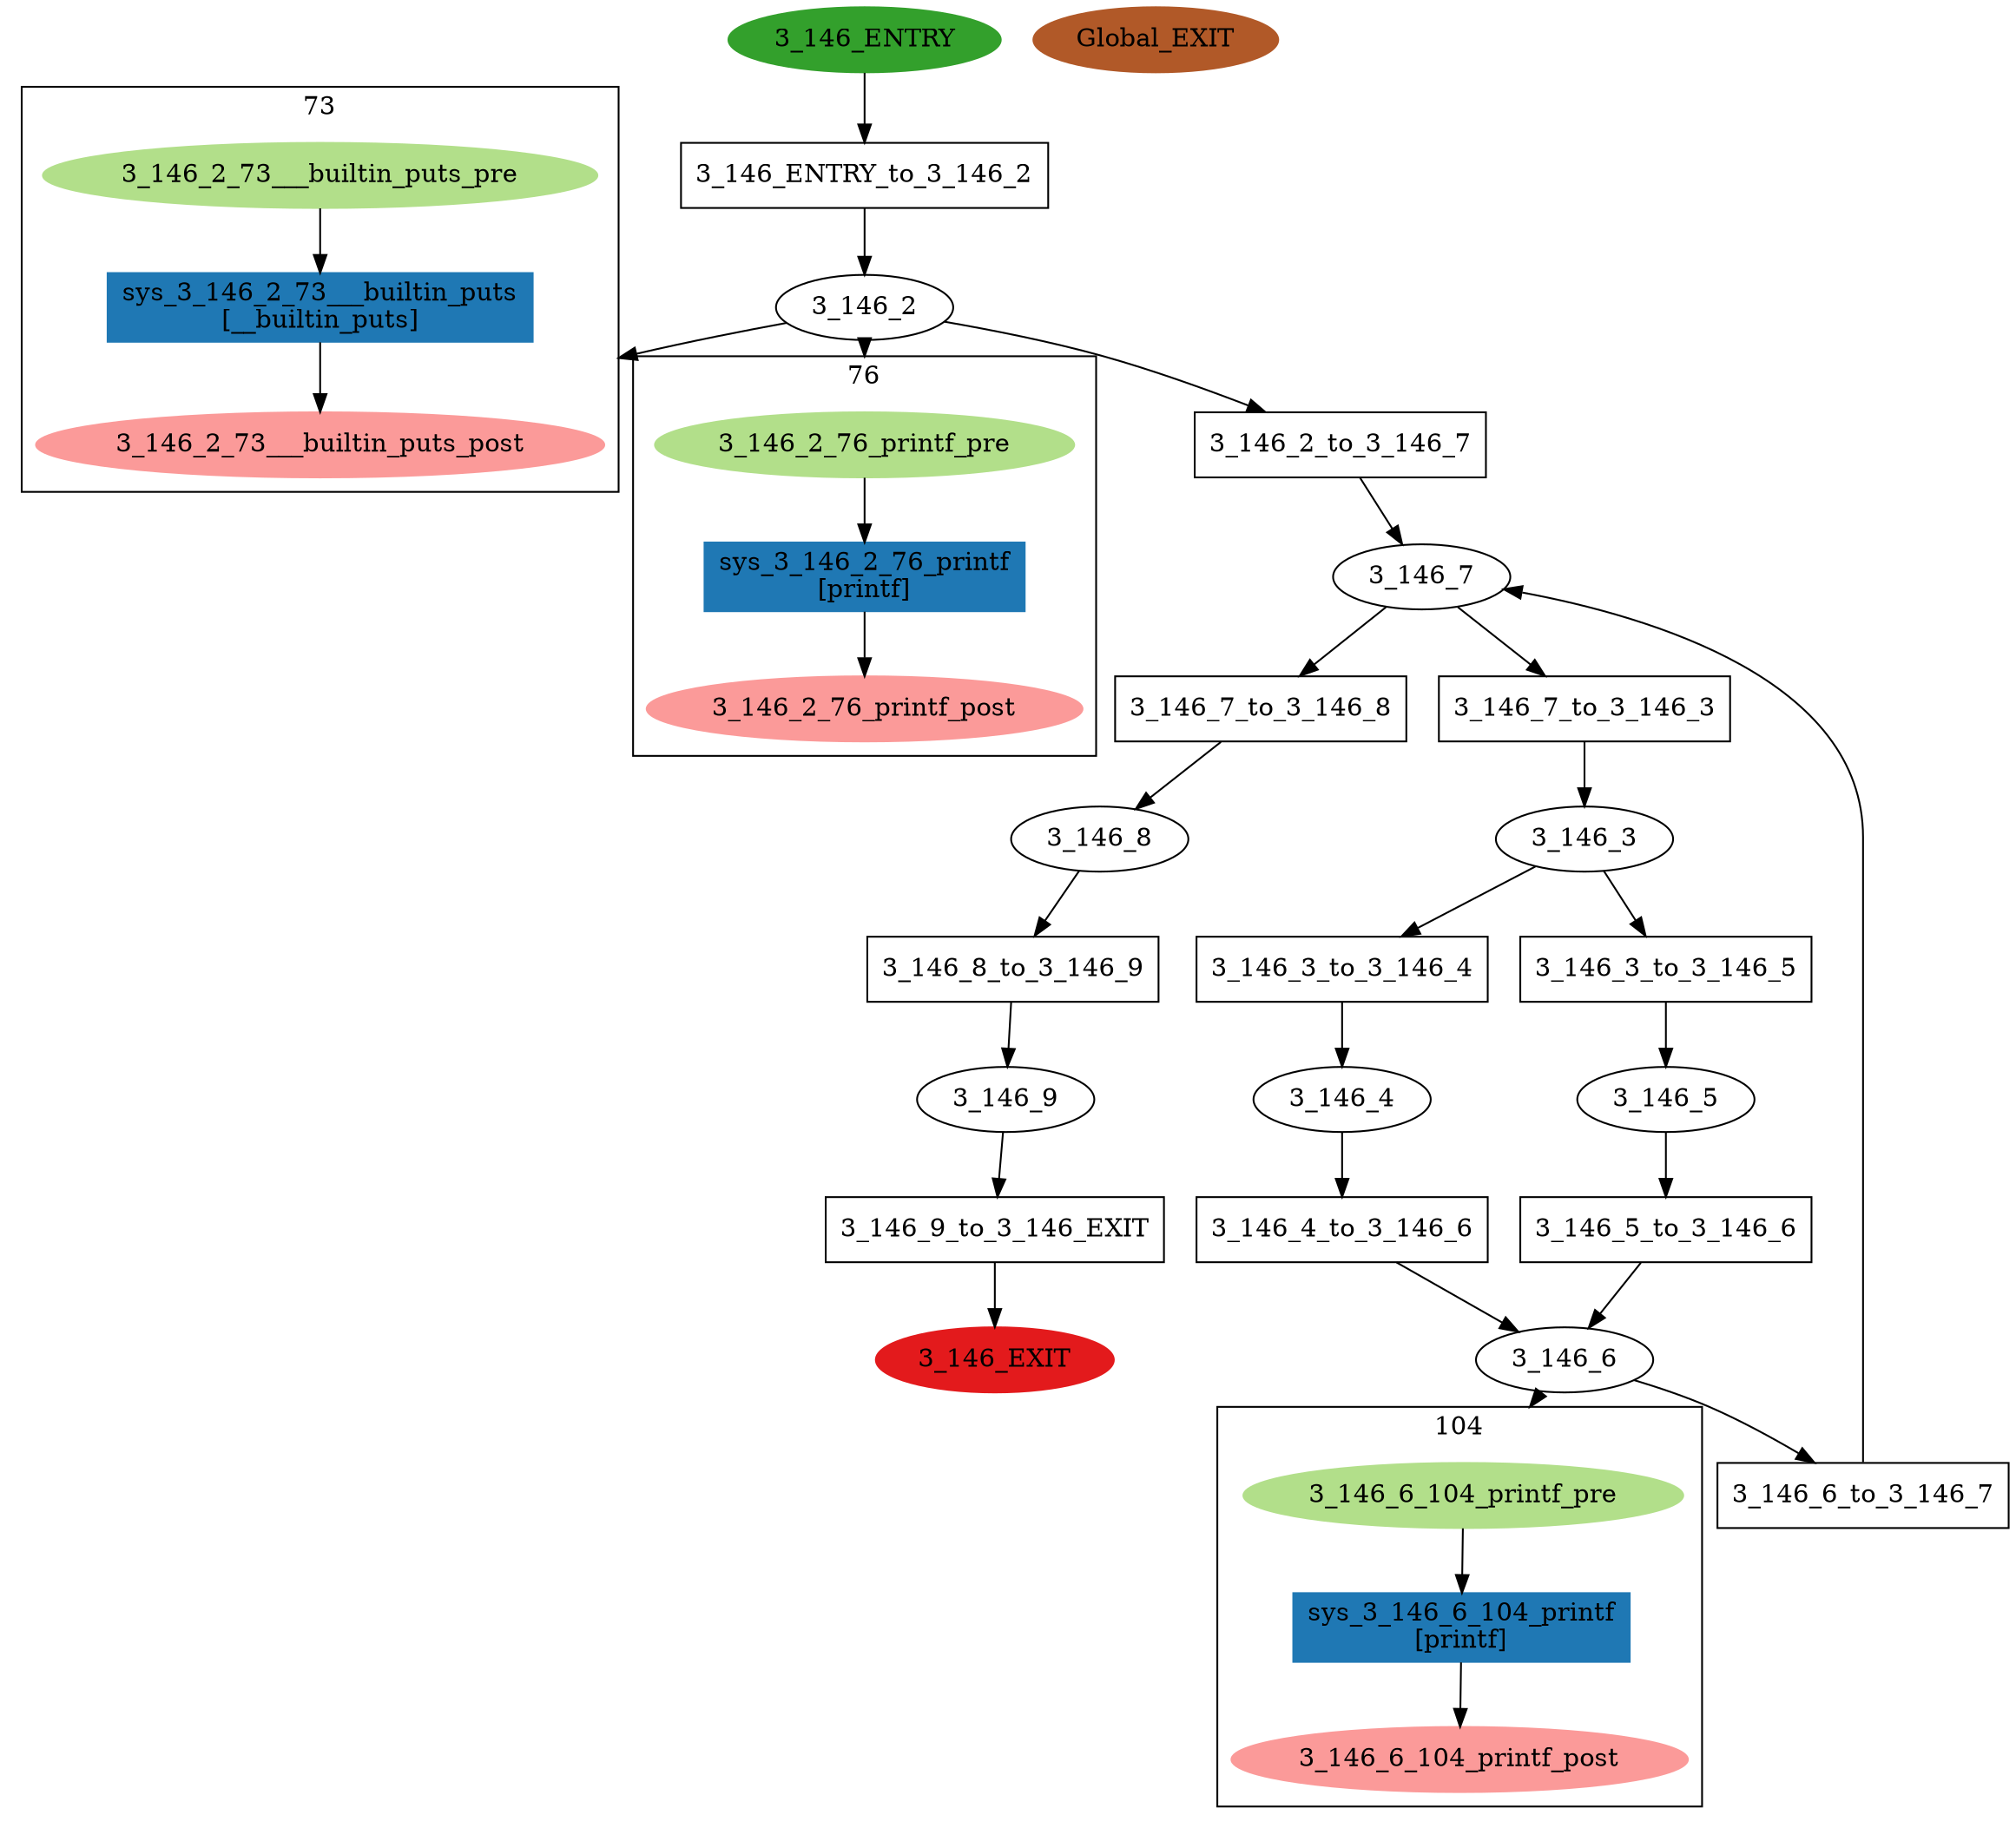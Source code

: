 digraph model { 
compound=true; 
node  [style="filled", colorscheme="paired12"];  "3_146_8" [shape=ellipse, style=""];
  "3_146_9" [shape=ellipse, style=""];
  "3_146_3" [shape=ellipse, style=""];
  "3_146_2" [shape=ellipse, style=""];
subgraph "cluster_3_146_2_73" { 
label="73"  "3_146_2_73___builtin_puts_post" [shape=ellipse, style=""];
  "3_146_2_73___builtin_puts_pre" [shape=ellipse, style=""];
  "sys_3_146_2_73___builtin_puts" [shape=box, style=""];
  "sys_3_146_2_73___builtin_puts" [color=2, style=filled];
  "sys_3_146_2_73___builtin_puts" [label="sys_3_146_2_73___builtin_puts\n[__builtin_puts]"];
  "sys_3_146_2_73___builtin_puts" -> "3_146_2_73___builtin_puts_post" [label="", arrowhead="normal"];
  "3_146_2_73___builtin_puts_pre" -> "sys_3_146_2_73___builtin_puts" [label="", arrowhead="normal"];
}
  "3_146_2" -> "3_146_2_73___builtin_puts_post" [lhead="cluster_3_146_2_73"];
  "3_146_2_73___builtin_puts_pre" [color=3, style=filled];
  "3_146_2_73___builtin_puts_post" [color=5, style=filled];
subgraph "cluster_3_146_2_76" { 
label="76"  "3_146_2_76_printf_pre" [shape=ellipse, style=""];
  "3_146_2_76_printf_post" [shape=ellipse, style=""];
  "sys_3_146_2_76_printf" [shape=box, style=""];
  "sys_3_146_2_76_printf" [color=2, style=filled];
  "sys_3_146_2_76_printf" [label="sys_3_146_2_76_printf\n[printf]"];
  "sys_3_146_2_76_printf" -> "3_146_2_76_printf_post" [label="", arrowhead="normal"];
  "3_146_2_76_printf_pre" -> "sys_3_146_2_76_printf" [label="", arrowhead="normal"];
}
  "3_146_2" -> "3_146_2_76_printf_pre" [lhead="cluster_3_146_2_76"];
  "3_146_2_76_printf_pre" [color=3, style=filled];
  "3_146_2_76_printf_post" [color=5, style=filled];
  "3_146_5" [shape=ellipse, style=""];
  "3_146_4" [shape=ellipse, style=""];
  "3_146_7" [shape=ellipse, style=""];
  "3_146_6" [shape=ellipse, style=""];
subgraph "cluster_3_146_6_104" { 
label="104"  "3_146_6_104_printf_pre" [shape=ellipse, style=""];
  "3_146_6_104_printf_post" [shape=ellipse, style=""];
  "sys_3_146_6_104_printf" [shape=box, style=""];
  "sys_3_146_6_104_printf" [color=2, style=filled];
  "sys_3_146_6_104_printf" [label="sys_3_146_6_104_printf\n[printf]"];
  "3_146_6_104_printf_pre" -> "sys_3_146_6_104_printf" [label="", arrowhead="normal"];
  "sys_3_146_6_104_printf" -> "3_146_6_104_printf_post" [label="", arrowhead="normal"];
}
  "3_146_6" -> "3_146_6_104_printf_pre" [lhead="cluster_3_146_6_104"];
  "3_146_6_104_printf_pre" [color=3, style=filled];
  "3_146_6_104_printf_post" [color=5, style=filled];
  "3_146_ENTRY" [shape=ellipse, color=4, style=filled];
  "3_146_EXIT" [shape=ellipse, color=6, style=filled];
  "Global_EXIT" [shape=ellipse, color=12, style=filled];
  "3_146_4_to_3_146_6" [shape=box, style=""];
  "3_146_4_to_3_146_6" [label="3_146_4_to_3_146_6\n"];
  "3_146_5_to_3_146_6" [shape=box, style=""];
  "3_146_5_to_3_146_6" [label="3_146_5_to_3_146_6\n"];
  "3_146_7_to_3_146_8" [shape=box, style=""];
  "3_146_7_to_3_146_8" [label="3_146_7_to_3_146_8\n"];
  "3_146_ENTRY_to_3_146_2" [shape=box, style=""];
  "3_146_ENTRY_to_3_146_2" [label="3_146_ENTRY_to_3_146_2\n"];
  "3_146_3_to_3_146_4" [shape=box, style=""];
  "3_146_3_to_3_146_4" [label="3_146_3_to_3_146_4\n"];
  "3_146_3_to_3_146_5" [shape=box, style=""];
  "3_146_3_to_3_146_5" [label="3_146_3_to_3_146_5\n"];
  "3_146_2_to_3_146_7" [shape=box, style=""];
  "3_146_2_to_3_146_7" [label="3_146_2_to_3_146_7\n"];
  "3_146_9_to_3_146_EXIT" [shape=box, style=""];
  "3_146_9_to_3_146_EXIT" [label="3_146_9_to_3_146_EXIT\n"];
  "3_146_7_to_3_146_3" [shape=box, style=""];
  "3_146_7_to_3_146_3" [label="3_146_7_to_3_146_3\n"];
  "3_146_8_to_3_146_9" [shape=box, style=""];
  "3_146_8_to_3_146_9" [label="3_146_8_to_3_146_9\n"];
  "3_146_6_to_3_146_7" [shape=box, style=""];
  "3_146_6_to_3_146_7" [label="3_146_6_to_3_146_7\n"];
  "3_146_8_to_3_146_9" -> "3_146_9" [label="", arrowhead="normal"];
  "3_146_4" -> "3_146_4_to_3_146_6" [label="", arrowhead="normal"];
  "3_146_9_to_3_146_EXIT" -> "3_146_EXIT" [label="", arrowhead="normal"];
  "3_146_7" -> "3_146_7_to_3_146_3" [label="", arrowhead="normal"];
  "3_146_7_to_3_146_8" -> "3_146_8" [label="", arrowhead="normal"];
  "3_146_4_to_3_146_6" -> "3_146_6" [label="", arrowhead="normal"];
  "3_146_7_to_3_146_3" -> "3_146_3" [label="", arrowhead="normal"];
  "3_146_7" -> "3_146_7_to_3_146_8" [label="", arrowhead="normal"];
  "3_146_9" -> "3_146_9_to_3_146_EXIT" [label="", arrowhead="normal"];
  "3_146_5_to_3_146_6" -> "3_146_6" [label="", arrowhead="normal"];
  "3_146_ENTRY" -> "3_146_ENTRY_to_3_146_2" [label="", arrowhead="normal"];
  "3_146_6_to_3_146_7" -> "3_146_7" [label="", arrowhead="normal"];
  "3_146_2_to_3_146_7" -> "3_146_7" [label="", arrowhead="normal"];
  "3_146_2" -> "3_146_2_to_3_146_7" [label="", arrowhead="normal"];
  "3_146_ENTRY_to_3_146_2" -> "3_146_2" [label="", arrowhead="normal"];
  "3_146_6" -> "3_146_6_to_3_146_7" [label="", arrowhead="normal"];
  "3_146_8" -> "3_146_8_to_3_146_9" [label="", arrowhead="normal"];
  "3_146_5" -> "3_146_5_to_3_146_6" [label="", arrowhead="normal"];
  "3_146_3" -> "3_146_3_to_3_146_5" [label="", arrowhead="normal"];
  "3_146_3_to_3_146_4" -> "3_146_4" [label="", arrowhead="normal"];
  "3_146_3" -> "3_146_3_to_3_146_4" [label="", arrowhead="normal"];
  "3_146_3_to_3_146_5" -> "3_146_5" [label="", arrowhead="normal"];
}
